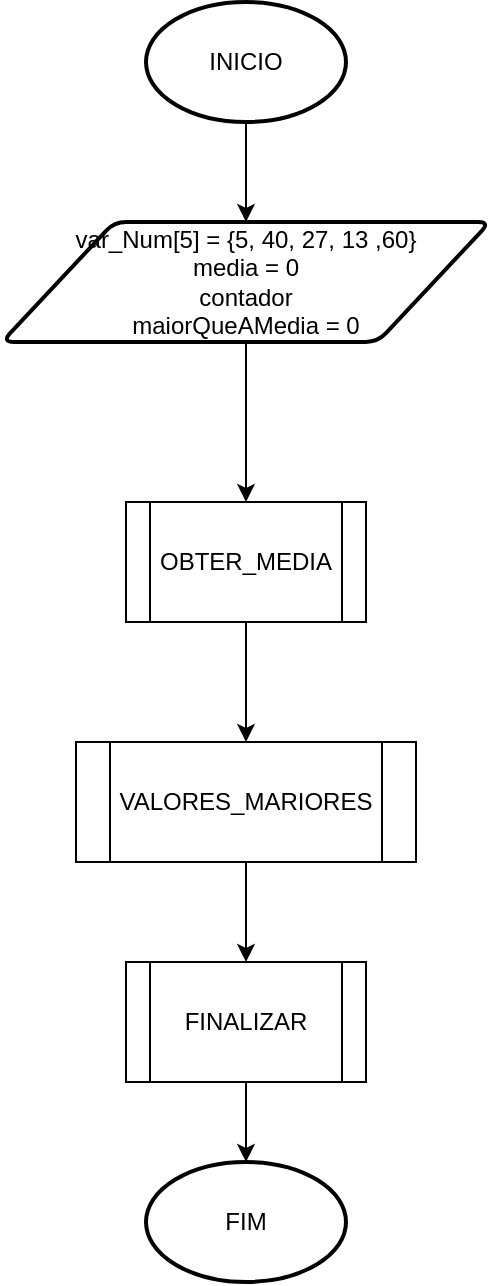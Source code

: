 <mxfile version="26.0.5" pages="4">
  <diagram name="Página-1" id="9xKl4ZvtuBAJ7zwuuiJt">
    <mxGraphModel dx="1392" dy="761" grid="1" gridSize="10" guides="1" tooltips="1" connect="1" arrows="1" fold="1" page="1" pageScale="1" pageWidth="827" pageHeight="1169" math="0" shadow="0">
      <root>
        <mxCell id="0" />
        <mxCell id="1" parent="0" />
        <mxCell id="XY8RVt_EQmA3ZvP6rURK-9" style="edgeStyle=orthogonalEdgeStyle;rounded=0;orthogonalLoop=1;jettySize=auto;html=1;entryX=0.5;entryY=0;entryDx=0;entryDy=0;" edge="1" parent="1" source="XY8RVt_EQmA3ZvP6rURK-2" target="XY8RVt_EQmA3ZvP6rURK-5">
          <mxGeometry relative="1" as="geometry" />
        </mxCell>
        <mxCell id="XY8RVt_EQmA3ZvP6rURK-2" value="INICIO" style="strokeWidth=2;html=1;shape=mxgraph.flowchart.start_1;whiteSpace=wrap;" vertex="1" parent="1">
          <mxGeometry x="360" y="40" width="100" height="60" as="geometry" />
        </mxCell>
        <mxCell id="XY8RVt_EQmA3ZvP6rURK-3" value="FIM" style="strokeWidth=2;html=1;shape=mxgraph.flowchart.start_1;whiteSpace=wrap;" vertex="1" parent="1">
          <mxGeometry x="360" y="620" width="100" height="60" as="geometry" />
        </mxCell>
        <mxCell id="XY8RVt_EQmA3ZvP6rURK-10" style="edgeStyle=orthogonalEdgeStyle;rounded=0;orthogonalLoop=1;jettySize=auto;html=1;entryX=0.5;entryY=0;entryDx=0;entryDy=0;" edge="1" parent="1" source="XY8RVt_EQmA3ZvP6rURK-5" target="XY8RVt_EQmA3ZvP6rURK-6">
          <mxGeometry relative="1" as="geometry" />
        </mxCell>
        <mxCell id="XY8RVt_EQmA3ZvP6rURK-5" value="var_Num[5] = {5, 40, 27, 13 ,60}&lt;div&gt;media = 0&lt;/div&gt;&lt;div&gt;contador&lt;/div&gt;&lt;div&gt;maiorQueAMedia = 0&lt;/div&gt;" style="shape=parallelogram;html=1;strokeWidth=2;perimeter=parallelogramPerimeter;whiteSpace=wrap;rounded=1;arcSize=12;size=0.23;" vertex="1" parent="1">
          <mxGeometry x="288" y="150" width="244" height="60" as="geometry" />
        </mxCell>
        <mxCell id="XY8RVt_EQmA3ZvP6rURK-11" style="edgeStyle=orthogonalEdgeStyle;rounded=0;orthogonalLoop=1;jettySize=auto;html=1;entryX=0.5;entryY=0;entryDx=0;entryDy=0;" edge="1" parent="1" source="XY8RVt_EQmA3ZvP6rURK-6" target="XY8RVt_EQmA3ZvP6rURK-7">
          <mxGeometry relative="1" as="geometry" />
        </mxCell>
        <UserObject label="OBTER_MEDIA" link="data:page/id,jov4NR1bDYkPdJ0y8AVj" id="XY8RVt_EQmA3ZvP6rURK-6">
          <mxCell style="shape=process;whiteSpace=wrap;html=1;backgroundOutline=1;" vertex="1" parent="1">
            <mxGeometry x="350" y="290" width="120" height="60" as="geometry" />
          </mxCell>
        </UserObject>
        <mxCell id="XY8RVt_EQmA3ZvP6rURK-12" style="edgeStyle=orthogonalEdgeStyle;rounded=0;orthogonalLoop=1;jettySize=auto;html=1;entryX=0.5;entryY=0;entryDx=0;entryDy=0;" edge="1" parent="1" source="XY8RVt_EQmA3ZvP6rURK-7" target="XY8RVt_EQmA3ZvP6rURK-8">
          <mxGeometry relative="1" as="geometry" />
        </mxCell>
        <UserObject label="VALORES_MARIORES" link="data:page/id,81fjktRcUprCjyr2wfJg" id="XY8RVt_EQmA3ZvP6rURK-7">
          <mxCell style="shape=process;whiteSpace=wrap;html=1;backgroundOutline=1;" vertex="1" parent="1">
            <mxGeometry x="325" y="410" width="170" height="60" as="geometry" />
          </mxCell>
        </UserObject>
        <UserObject label="FINALIZAR" link="data:page/id,eZ8-4VLjcqwOiX5793fC" id="XY8RVt_EQmA3ZvP6rURK-8">
          <mxCell style="shape=process;whiteSpace=wrap;html=1;backgroundOutline=1;" vertex="1" parent="1">
            <mxGeometry x="350" y="520" width="120" height="60" as="geometry" />
          </mxCell>
        </UserObject>
        <mxCell id="XY8RVt_EQmA3ZvP6rURK-13" style="edgeStyle=orthogonalEdgeStyle;rounded=0;orthogonalLoop=1;jettySize=auto;html=1;entryX=0.5;entryY=0;entryDx=0;entryDy=0;entryPerimeter=0;" edge="1" parent="1" source="XY8RVt_EQmA3ZvP6rURK-8" target="XY8RVt_EQmA3ZvP6rURK-3">
          <mxGeometry relative="1" as="geometry" />
        </mxCell>
      </root>
    </mxGraphModel>
  </diagram>
  <diagram id="jov4NR1bDYkPdJ0y8AVj" name="OBTER_MEDIA">
    <mxGraphModel dx="1392" dy="761" grid="1" gridSize="10" guides="1" tooltips="1" connect="1" arrows="1" fold="1" page="1" pageScale="1" pageWidth="827" pageHeight="1169" math="0" shadow="0">
      <root>
        <mxCell id="0" />
        <mxCell id="1" parent="0" />
        <mxCell id="61sprOUgH2lSUNjQB-zN-4" style="edgeStyle=orthogonalEdgeStyle;rounded=0;orthogonalLoop=1;jettySize=auto;html=1;entryX=0.5;entryY=0;entryDx=0;entryDy=0;" edge="1" parent="1" source="61sprOUgH2lSUNjQB-zN-1" target="61sprOUgH2lSUNjQB-zN-3">
          <mxGeometry relative="1" as="geometry" />
        </mxCell>
        <mxCell id="61sprOUgH2lSUNjQB-zN-1" value="OBTER_MEDIA" style="strokeWidth=2;html=1;shape=mxgraph.flowchart.start_1;whiteSpace=wrap;" vertex="1" parent="1">
          <mxGeometry x="350" y="110" width="100" height="60" as="geometry" />
        </mxCell>
        <mxCell id="61sprOUgH2lSUNjQB-zN-2" value="FIM" style="strokeWidth=2;html=1;shape=mxgraph.flowchart.start_1;whiteSpace=wrap;" vertex="1" parent="1">
          <mxGeometry x="350" y="600" width="100" height="60" as="geometry" />
        </mxCell>
        <mxCell id="61sprOUgH2lSUNjQB-zN-6" style="edgeStyle=orthogonalEdgeStyle;rounded=0;orthogonalLoop=1;jettySize=auto;html=1;entryX=0.5;entryY=0;entryDx=0;entryDy=0;" edge="1" parent="1" source="61sprOUgH2lSUNjQB-zN-3" target="61sprOUgH2lSUNjQB-zN-5">
          <mxGeometry relative="1" as="geometry" />
        </mxCell>
        <mxCell id="61sprOUgH2lSUNjQB-zN-7" value="V" style="edgeLabel;html=1;align=center;verticalAlign=middle;resizable=0;points=[];" vertex="1" connectable="0" parent="61sprOUgH2lSUNjQB-zN-6">
          <mxGeometry x="0.08" y="-5" relative="1" as="geometry">
            <mxPoint as="offset" />
          </mxGeometry>
        </mxCell>
        <mxCell id="61sprOUgH2lSUNjQB-zN-12" style="edgeStyle=orthogonalEdgeStyle;rounded=0;orthogonalLoop=1;jettySize=auto;html=1;entryX=1;entryY=0.5;entryDx=0;entryDy=0;" edge="1" parent="1" source="61sprOUgH2lSUNjQB-zN-3" target="61sprOUgH2lSUNjQB-zN-8">
          <mxGeometry relative="1" as="geometry">
            <Array as="points">
              <mxPoint x="550" y="240" />
              <mxPoint x="550" y="430" />
            </Array>
          </mxGeometry>
        </mxCell>
        <mxCell id="61sprOUgH2lSUNjQB-zN-13" value="F" style="edgeLabel;html=1;align=center;verticalAlign=middle;resizable=0;points=[];" vertex="1" connectable="0" parent="61sprOUgH2lSUNjQB-zN-12">
          <mxGeometry x="-0.701" y="1" relative="1" as="geometry">
            <mxPoint x="1" as="offset" />
          </mxGeometry>
        </mxCell>
        <mxCell id="61sprOUgH2lSUNjQB-zN-3" value="contador = 0, &amp;lt; 5, ++" style="rounded=1;whiteSpace=wrap;html=1;absoluteArcSize=1;arcSize=14;strokeWidth=2;" vertex="1" parent="1">
          <mxGeometry x="327.5" y="220" width="145" height="40" as="geometry" />
        </mxCell>
        <mxCell id="61sprOUgH2lSUNjQB-zN-9" style="edgeStyle=orthogonalEdgeStyle;rounded=0;orthogonalLoop=1;jettySize=auto;html=1;entryX=0.5;entryY=0;entryDx=0;entryDy=0;" edge="1" parent="1" source="61sprOUgH2lSUNjQB-zN-5" target="61sprOUgH2lSUNjQB-zN-8">
          <mxGeometry relative="1" as="geometry" />
        </mxCell>
        <mxCell id="61sprOUgH2lSUNjQB-zN-5" value="media += var_Num[contador]" style="rounded=1;whiteSpace=wrap;html=1;absoluteArcSize=1;arcSize=14;strokeWidth=2;" vertex="1" parent="1">
          <mxGeometry x="312.5" y="310" width="175" height="40" as="geometry" />
        </mxCell>
        <mxCell id="61sprOUgH2lSUNjQB-zN-8" value="media = media / 5" style="rounded=1;whiteSpace=wrap;html=1;absoluteArcSize=1;arcSize=14;strokeWidth=2;" vertex="1" parent="1">
          <mxGeometry x="340" y="410" width="120" height="40" as="geometry" />
        </mxCell>
        <mxCell id="61sprOUgH2lSUNjQB-zN-14" value="media" style="strokeWidth=2;html=1;shape=mxgraph.flowchart.display;whiteSpace=wrap;" vertex="1" parent="1">
          <mxGeometry x="350" y="500" width="100" height="50" as="geometry" />
        </mxCell>
        <mxCell id="61sprOUgH2lSUNjQB-zN-16" style="edgeStyle=orthogonalEdgeStyle;rounded=0;orthogonalLoop=1;jettySize=auto;html=1;entryX=0.5;entryY=0;entryDx=0;entryDy=0;entryPerimeter=0;" edge="1" parent="1" source="61sprOUgH2lSUNjQB-zN-8" target="61sprOUgH2lSUNjQB-zN-14">
          <mxGeometry relative="1" as="geometry" />
        </mxCell>
        <mxCell id="61sprOUgH2lSUNjQB-zN-17" style="edgeStyle=orthogonalEdgeStyle;rounded=0;orthogonalLoop=1;jettySize=auto;html=1;entryX=0.5;entryY=0;entryDx=0;entryDy=0;entryPerimeter=0;" edge="1" parent="1" source="61sprOUgH2lSUNjQB-zN-14" target="61sprOUgH2lSUNjQB-zN-2">
          <mxGeometry relative="1" as="geometry" />
        </mxCell>
      </root>
    </mxGraphModel>
  </diagram>
  <diagram id="81fjktRcUprCjyr2wfJg" name="VALORES_MAIORES">
    <mxGraphModel dx="1392" dy="761" grid="1" gridSize="10" guides="1" tooltips="1" connect="1" arrows="1" fold="1" page="1" pageScale="1" pageWidth="827" pageHeight="1169" math="0" shadow="0">
      <root>
        <mxCell id="0" />
        <mxCell id="1" parent="0" />
        <mxCell id="SKm47XDZVBd96CKqZKpZ-5" style="edgeStyle=orthogonalEdgeStyle;rounded=0;orthogonalLoop=1;jettySize=auto;html=1;entryX=0.5;entryY=0;entryDx=0;entryDy=0;" edge="1" parent="1" source="SKm47XDZVBd96CKqZKpZ-1" target="SKm47XDZVBd96CKqZKpZ-3">
          <mxGeometry relative="1" as="geometry" />
        </mxCell>
        <mxCell id="SKm47XDZVBd96CKqZKpZ-1" value="VALORES_MAIORES" style="strokeWidth=2;html=1;shape=mxgraph.flowchart.start_1;whiteSpace=wrap;" vertex="1" parent="1">
          <mxGeometry x="344" y="50" width="140" height="60" as="geometry" />
        </mxCell>
        <mxCell id="SKm47XDZVBd96CKqZKpZ-2" value="FIM" style="strokeWidth=2;html=1;shape=mxgraph.flowchart.start_1;whiteSpace=wrap;" vertex="1" parent="1">
          <mxGeometry x="364" y="770" width="100" height="60" as="geometry" />
        </mxCell>
        <mxCell id="SKm47XDZVBd96CKqZKpZ-3" value="contador = 0, &amp;lt; 5, ++" style="rounded=1;whiteSpace=wrap;html=1;absoluteArcSize=1;arcSize=14;strokeWidth=2;" vertex="1" parent="1">
          <mxGeometry x="354" y="180" width="120" height="40" as="geometry" />
        </mxCell>
        <mxCell id="SKm47XDZVBd96CKqZKpZ-4" value="var_Num[contador] &amp;gt; media" style="strokeWidth=2;html=1;shape=mxgraph.flowchart.decision;whiteSpace=wrap;" vertex="1" parent="1">
          <mxGeometry x="344" y="290" width="140" height="120" as="geometry" />
        </mxCell>
        <mxCell id="SKm47XDZVBd96CKqZKpZ-6" style="edgeStyle=orthogonalEdgeStyle;rounded=0;orthogonalLoop=1;jettySize=auto;html=1;entryX=0.5;entryY=0;entryDx=0;entryDy=0;entryPerimeter=0;" edge="1" parent="1" source="SKm47XDZVBd96CKqZKpZ-3" target="SKm47XDZVBd96CKqZKpZ-4">
          <mxGeometry relative="1" as="geometry" />
        </mxCell>
        <mxCell id="SKm47XDZVBd96CKqZKpZ-7" value="V" style="edgeLabel;html=1;align=center;verticalAlign=middle;resizable=0;points=[];" vertex="1" connectable="0" parent="SKm47XDZVBd96CKqZKpZ-6">
          <mxGeometry x="-0.314" y="4" relative="1" as="geometry">
            <mxPoint as="offset" />
          </mxGeometry>
        </mxCell>
        <mxCell id="SKm47XDZVBd96CKqZKpZ-11" style="edgeStyle=orthogonalEdgeStyle;rounded=0;orthogonalLoop=1;jettySize=auto;html=1;entryX=0.5;entryY=0;entryDx=0;entryDy=0;" edge="1" parent="1" source="SKm47XDZVBd96CKqZKpZ-8" target="SKm47XDZVBd96CKqZKpZ-9">
          <mxGeometry relative="1" as="geometry" />
        </mxCell>
        <mxCell id="SKm47XDZVBd96CKqZKpZ-8" value="var_Num[contador]" style="strokeWidth=2;html=1;shape=mxgraph.flowchart.display;whiteSpace=wrap;" vertex="1" parent="1">
          <mxGeometry x="150" y="390" width="120" height="60" as="geometry" />
        </mxCell>
        <mxCell id="SKm47XDZVBd96CKqZKpZ-9" value="maiorQueAMedia += 1" style="rounded=1;whiteSpace=wrap;html=1;absoluteArcSize=1;arcSize=14;strokeWidth=2;" vertex="1" parent="1">
          <mxGeometry x="145" y="510" width="130" height="40" as="geometry" />
        </mxCell>
        <mxCell id="SKm47XDZVBd96CKqZKpZ-10" style="edgeStyle=orthogonalEdgeStyle;rounded=0;orthogonalLoop=1;jettySize=auto;html=1;entryX=0.5;entryY=0;entryDx=0;entryDy=0;entryPerimeter=0;" edge="1" parent="1" source="SKm47XDZVBd96CKqZKpZ-4" target="SKm47XDZVBd96CKqZKpZ-8">
          <mxGeometry relative="1" as="geometry" />
        </mxCell>
        <mxCell id="SKm47XDZVBd96CKqZKpZ-12" value="V" style="edgeLabel;html=1;align=center;verticalAlign=middle;resizable=0;points=[];" vertex="1" connectable="0" parent="SKm47XDZVBd96CKqZKpZ-10">
          <mxGeometry x="-0.655" relative="1" as="geometry">
            <mxPoint as="offset" />
          </mxGeometry>
        </mxCell>
        <mxCell id="SKm47XDZVBd96CKqZKpZ-17" style="edgeStyle=orthogonalEdgeStyle;rounded=0;orthogonalLoop=1;jettySize=auto;html=1;entryX=0;entryY=0.5;entryDx=0;entryDy=0;" edge="1" parent="1" source="SKm47XDZVBd96CKqZKpZ-13" target="SKm47XDZVBd96CKqZKpZ-3">
          <mxGeometry relative="1" as="geometry">
            <Array as="points">
              <mxPoint x="414" y="680" />
              <mxPoint x="80" y="680" />
              <mxPoint x="80" y="200" />
            </Array>
          </mxGeometry>
        </mxCell>
        <mxCell id="SKm47XDZVBd96CKqZKpZ-13" value="" style="strokeWidth=2;html=1;shape=mxgraph.flowchart.start_2;whiteSpace=wrap;" vertex="1" parent="1">
          <mxGeometry x="399" y="610" width="30" height="30" as="geometry" />
        </mxCell>
        <mxCell id="SKm47XDZVBd96CKqZKpZ-14" style="edgeStyle=orthogonalEdgeStyle;rounded=0;orthogonalLoop=1;jettySize=auto;html=1;entryX=0;entryY=0.5;entryDx=0;entryDy=0;entryPerimeter=0;" edge="1" parent="1" source="SKm47XDZVBd96CKqZKpZ-9" target="SKm47XDZVBd96CKqZKpZ-13">
          <mxGeometry relative="1" as="geometry">
            <Array as="points">
              <mxPoint x="210" y="625" />
            </Array>
          </mxGeometry>
        </mxCell>
        <mxCell id="SKm47XDZVBd96CKqZKpZ-15" style="edgeStyle=orthogonalEdgeStyle;rounded=0;orthogonalLoop=1;jettySize=auto;html=1;entryX=1;entryY=0.5;entryDx=0;entryDy=0;entryPerimeter=0;" edge="1" parent="1" source="SKm47XDZVBd96CKqZKpZ-4" target="SKm47XDZVBd96CKqZKpZ-13">
          <mxGeometry relative="1" as="geometry">
            <Array as="points">
              <mxPoint x="620" y="350" />
              <mxPoint x="620" y="625" />
            </Array>
          </mxGeometry>
        </mxCell>
        <mxCell id="SKm47XDZVBd96CKqZKpZ-16" value="F" style="edgeLabel;html=1;align=center;verticalAlign=middle;resizable=0;points=[];" vertex="1" connectable="0" parent="SKm47XDZVBd96CKqZKpZ-15">
          <mxGeometry x="-0.716" y="-1" relative="1" as="geometry">
            <mxPoint as="offset" />
          </mxGeometry>
        </mxCell>
        <mxCell id="SKm47XDZVBd96CKqZKpZ-18" style="edgeStyle=orthogonalEdgeStyle;rounded=0;orthogonalLoop=1;jettySize=auto;html=1;entryX=1;entryY=0.5;entryDx=0;entryDy=0;entryPerimeter=0;" edge="1" parent="1" source="SKm47XDZVBd96CKqZKpZ-3" target="SKm47XDZVBd96CKqZKpZ-2">
          <mxGeometry relative="1" as="geometry">
            <Array as="points">
              <mxPoint x="760" y="200" />
              <mxPoint x="760" y="800" />
            </Array>
          </mxGeometry>
        </mxCell>
        <mxCell id="SKm47XDZVBd96CKqZKpZ-19" value="F" style="edgeLabel;html=1;align=center;verticalAlign=middle;resizable=0;points=[];" vertex="1" connectable="0" parent="SKm47XDZVBd96CKqZKpZ-18">
          <mxGeometry x="-0.819" y="2" relative="1" as="geometry">
            <mxPoint as="offset" />
          </mxGeometry>
        </mxCell>
      </root>
    </mxGraphModel>
  </diagram>
  <diagram id="eZ8-4VLjcqwOiX5793fC" name="FINALIZAR">
    <mxGraphModel dx="1392" dy="761" grid="1" gridSize="10" guides="1" tooltips="1" connect="1" arrows="1" fold="1" page="1" pageScale="1" pageWidth="827" pageHeight="1169" math="0" shadow="0">
      <root>
        <mxCell id="0" />
        <mxCell id="1" parent="0" />
        <mxCell id="YwhN-vi8T6q5bEcylOZ2-1" value="FINALIZAR" style="strokeWidth=2;html=1;shape=mxgraph.flowchart.start_1;whiteSpace=wrap;" vertex="1" parent="1">
          <mxGeometry x="350" y="110" width="100" height="60" as="geometry" />
        </mxCell>
        <mxCell id="YwhN-vi8T6q5bEcylOZ2-2" value="FIM" style="strokeWidth=2;html=1;shape=mxgraph.flowchart.start_1;whiteSpace=wrap;" vertex="1" parent="1">
          <mxGeometry x="350" y="340" width="100" height="60" as="geometry" />
        </mxCell>
        <mxCell id="YwhN-vi8T6q5bEcylOZ2-3" value="maiorQueAMedia" style="strokeWidth=2;html=1;shape=mxgraph.flowchart.display;whiteSpace=wrap;" vertex="1" parent="1">
          <mxGeometry x="340" y="230" width="120" height="60" as="geometry" />
        </mxCell>
        <mxCell id="YwhN-vi8T6q5bEcylOZ2-4" style="edgeStyle=orthogonalEdgeStyle;rounded=0;orthogonalLoop=1;jettySize=auto;html=1;entryX=0.5;entryY=0;entryDx=0;entryDy=0;entryPerimeter=0;" edge="1" parent="1" source="YwhN-vi8T6q5bEcylOZ2-1" target="YwhN-vi8T6q5bEcylOZ2-3">
          <mxGeometry relative="1" as="geometry" />
        </mxCell>
        <mxCell id="YwhN-vi8T6q5bEcylOZ2-7" style="edgeStyle=orthogonalEdgeStyle;rounded=0;orthogonalLoop=1;jettySize=auto;html=1;entryX=0.5;entryY=0;entryDx=0;entryDy=0;entryPerimeter=0;" edge="1" parent="1" source="YwhN-vi8T6q5bEcylOZ2-3" target="YwhN-vi8T6q5bEcylOZ2-2">
          <mxGeometry relative="1" as="geometry" />
        </mxCell>
      </root>
    </mxGraphModel>
  </diagram>
</mxfile>
